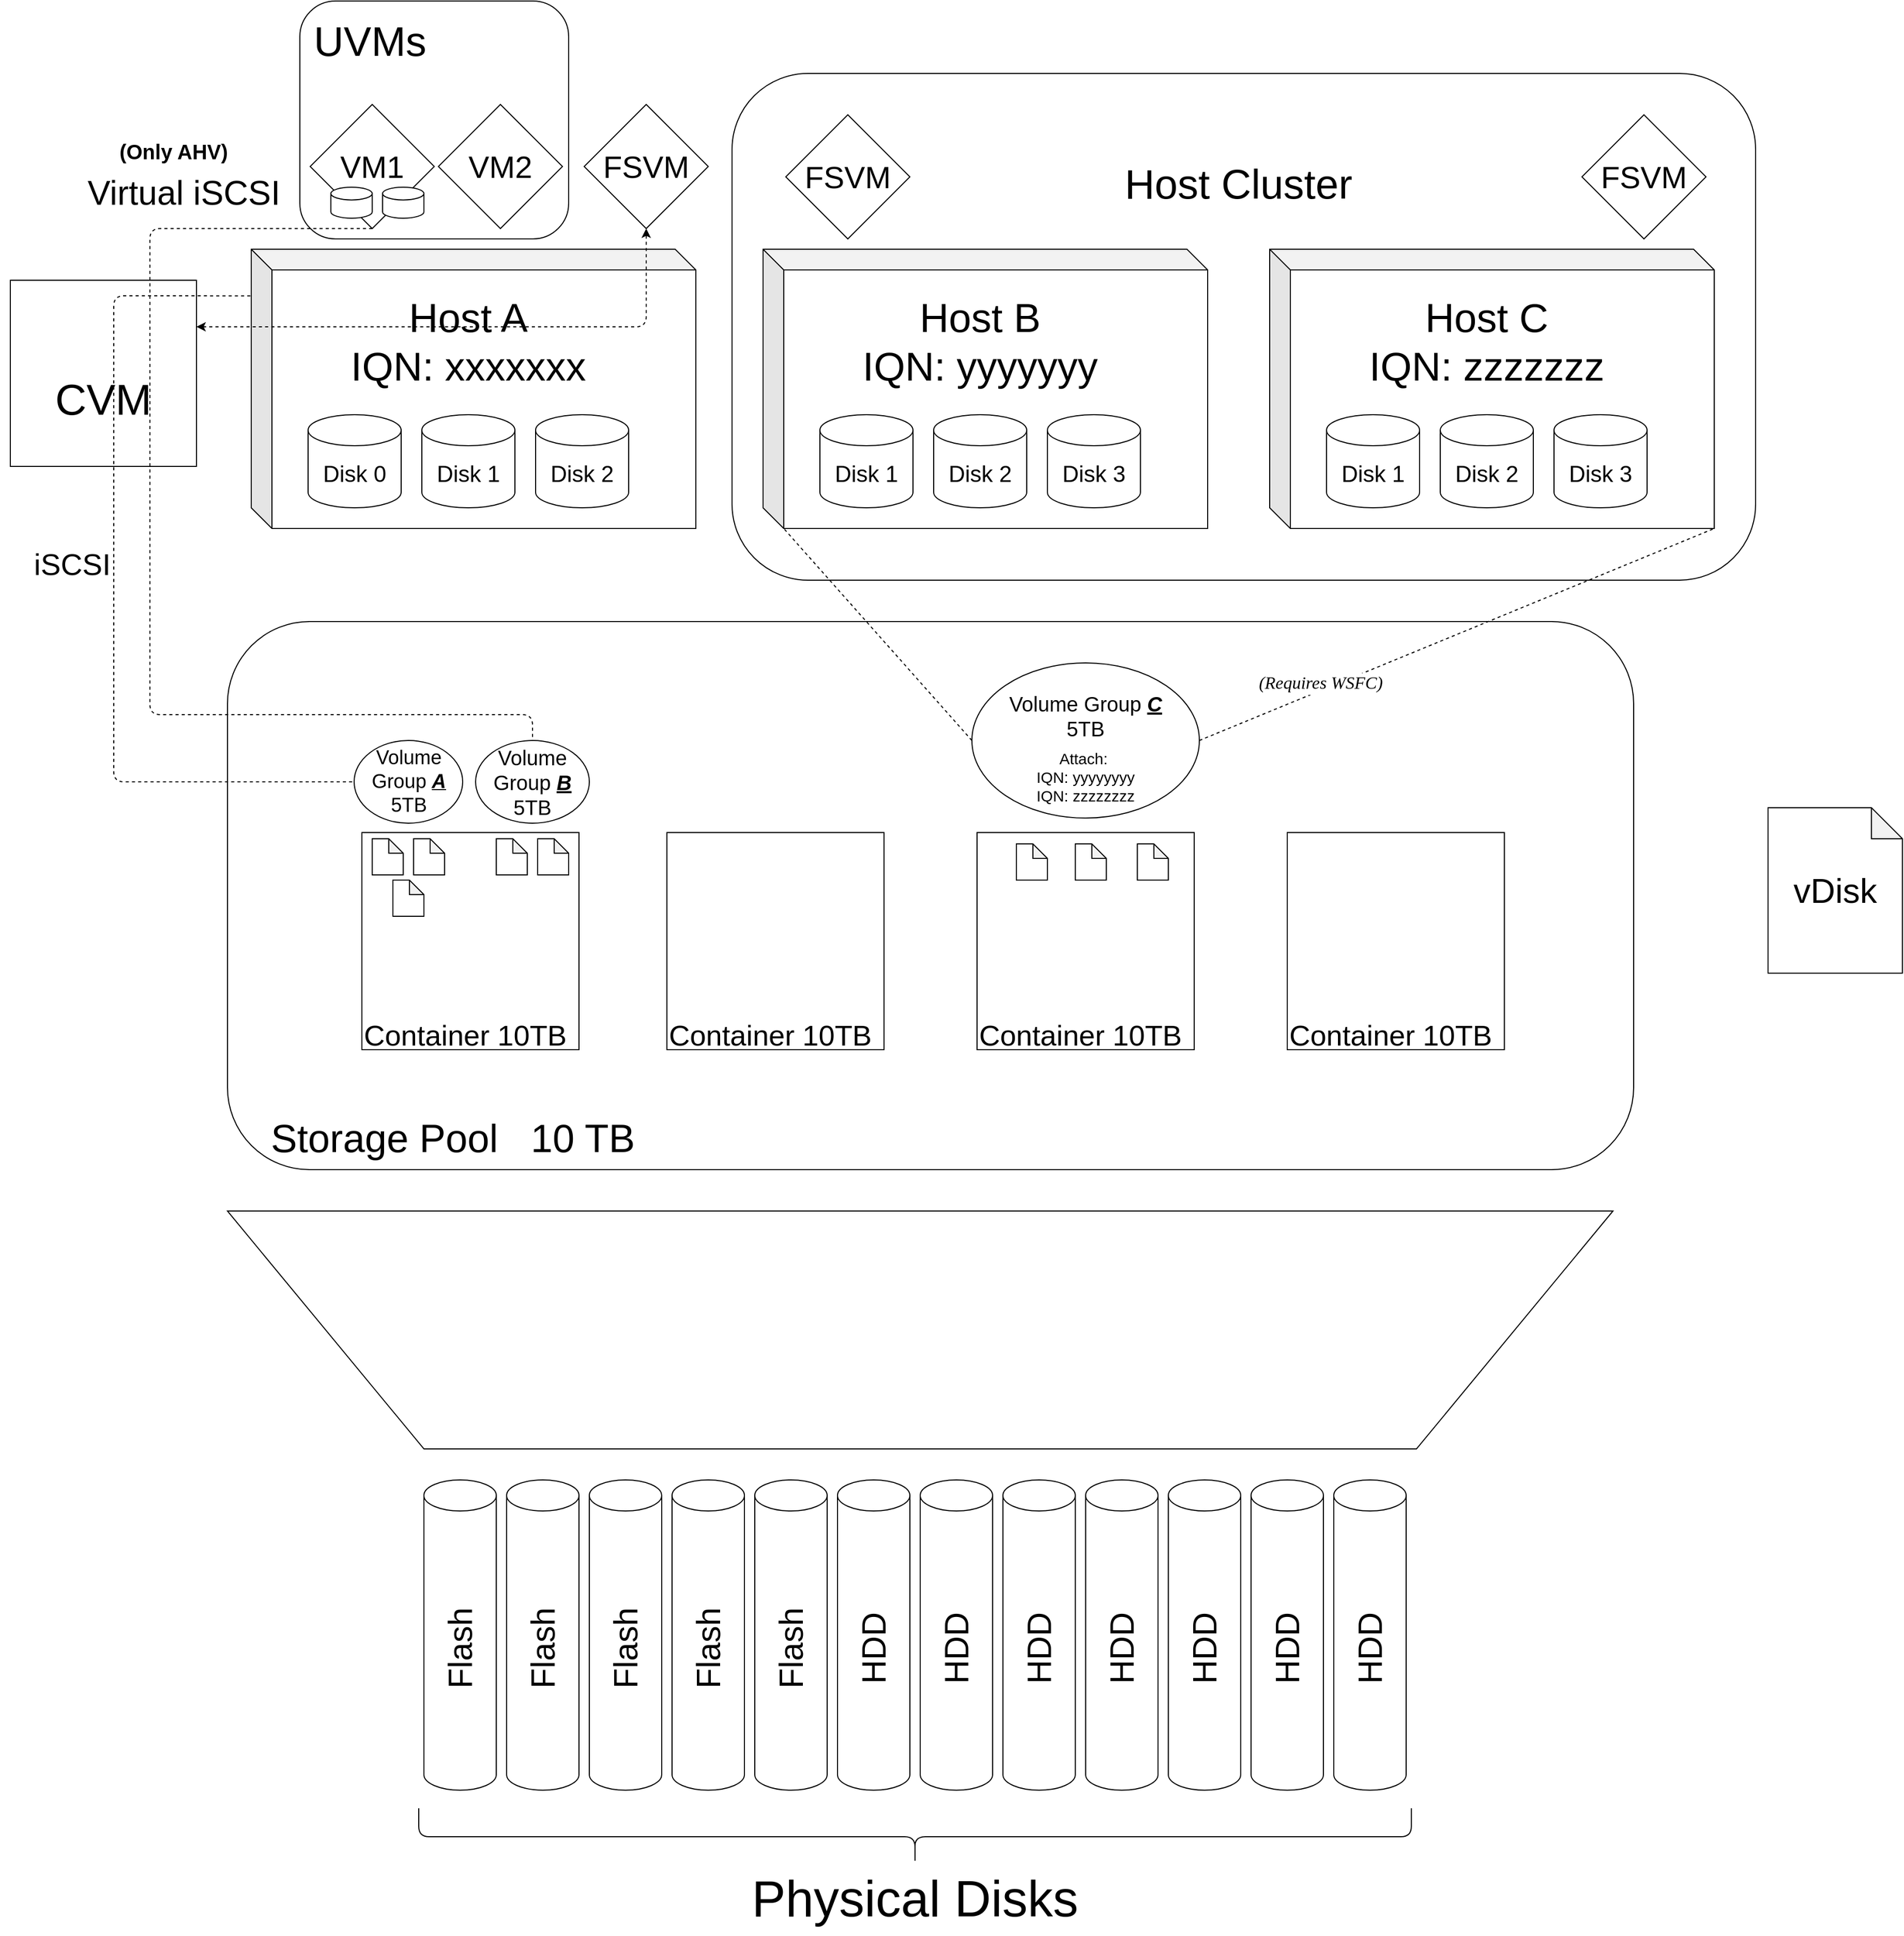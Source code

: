 <mxfile version="14.2.7" type="github">
  <diagram id="FhIIgszowJqtaIlsu2ne" name="Page-1">
    <mxGraphModel dx="3695" dy="2220" grid="1" gridSize="10" guides="1" tooltips="1" connect="1" arrows="1" fold="1" page="1" pageScale="1" pageWidth="1100" pageHeight="850" math="0" shadow="0">
      <root>
        <mxCell id="0" />
        <mxCell id="1" parent="0" />
        <mxCell id="4YyxjiWjC3Uuq4r5cC0Z-2" value="" style="rounded=1;whiteSpace=wrap;html=1;" vertex="1" parent="1">
          <mxGeometry x="90" y="-600" width="260" height="230" as="geometry" />
        </mxCell>
        <mxCell id="gz65vQASo40FxyAqh2wa-65" value="" style="rounded=1;whiteSpace=wrap;html=1;" parent="1" vertex="1">
          <mxGeometry x="508" y="-530" width="990" height="490" as="geometry" />
        </mxCell>
        <mxCell id="gz65vQASo40FxyAqh2wa-1" value="" style="rounded=1;whiteSpace=wrap;html=1;" parent="1" vertex="1">
          <mxGeometry x="20" width="1360" height="530" as="geometry" />
        </mxCell>
        <mxCell id="gz65vQASo40FxyAqh2wa-2" value="" style="shape=trapezoid;perimeter=trapezoidPerimeter;whiteSpace=wrap;html=1;fixedSize=1;size=190;rotation=-180;" parent="1" vertex="1">
          <mxGeometry x="20" y="570" width="1340" height="230" as="geometry" />
        </mxCell>
        <mxCell id="gz65vQASo40FxyAqh2wa-3" value="" style="shape=cylinder3;whiteSpace=wrap;html=1;boundedLbl=1;backgroundOutline=1;size=15;" parent="1" vertex="1">
          <mxGeometry x="210" y="830" width="70" height="300" as="geometry" />
        </mxCell>
        <mxCell id="gz65vQASo40FxyAqh2wa-4" value="" style="shape=cylinder3;whiteSpace=wrap;html=1;boundedLbl=1;backgroundOutline=1;size=15;" parent="1" vertex="1">
          <mxGeometry x="290" y="830" width="70" height="300" as="geometry" />
        </mxCell>
        <mxCell id="gz65vQASo40FxyAqh2wa-5" value="" style="shape=cylinder3;whiteSpace=wrap;html=1;boundedLbl=1;backgroundOutline=1;size=15;" parent="1" vertex="1">
          <mxGeometry x="370" y="830" width="70" height="300" as="geometry" />
        </mxCell>
        <mxCell id="gz65vQASo40FxyAqh2wa-6" value="" style="shape=cylinder3;whiteSpace=wrap;html=1;boundedLbl=1;backgroundOutline=1;size=15;" parent="1" vertex="1">
          <mxGeometry x="450" y="830" width="70" height="300" as="geometry" />
        </mxCell>
        <mxCell id="gz65vQASo40FxyAqh2wa-7" value="" style="shape=cylinder3;whiteSpace=wrap;html=1;boundedLbl=1;backgroundOutline=1;size=15;" parent="1" vertex="1">
          <mxGeometry x="530" y="830" width="70" height="300" as="geometry" />
        </mxCell>
        <mxCell id="gz65vQASo40FxyAqh2wa-8" value="" style="shape=cylinder3;whiteSpace=wrap;html=1;boundedLbl=1;backgroundOutline=1;size=15;" parent="1" vertex="1">
          <mxGeometry x="610" y="830" width="70" height="300" as="geometry" />
        </mxCell>
        <mxCell id="gz65vQASo40FxyAqh2wa-9" value="" style="shape=cylinder3;whiteSpace=wrap;html=1;boundedLbl=1;backgroundOutline=1;size=15;" parent="1" vertex="1">
          <mxGeometry x="690" y="830" width="70" height="300" as="geometry" />
        </mxCell>
        <mxCell id="gz65vQASo40FxyAqh2wa-10" value="" style="shape=cylinder3;whiteSpace=wrap;html=1;boundedLbl=1;backgroundOutline=1;size=15;" parent="1" vertex="1">
          <mxGeometry x="770" y="830" width="70" height="300" as="geometry" />
        </mxCell>
        <mxCell id="gz65vQASo40FxyAqh2wa-11" value="" style="shape=cylinder3;whiteSpace=wrap;html=1;boundedLbl=1;backgroundOutline=1;size=15;" parent="1" vertex="1">
          <mxGeometry x="850" y="830" width="70" height="300" as="geometry" />
        </mxCell>
        <mxCell id="gz65vQASo40FxyAqh2wa-12" value="" style="shape=cylinder3;whiteSpace=wrap;html=1;boundedLbl=1;backgroundOutline=1;size=15;" parent="1" vertex="1">
          <mxGeometry x="930" y="830" width="70" height="300" as="geometry" />
        </mxCell>
        <mxCell id="gz65vQASo40FxyAqh2wa-13" value="" style="shape=cylinder3;whiteSpace=wrap;html=1;boundedLbl=1;backgroundOutline=1;size=15;" parent="1" vertex="1">
          <mxGeometry x="1010" y="830" width="70" height="300" as="geometry" />
        </mxCell>
        <mxCell id="gz65vQASo40FxyAqh2wa-14" value="" style="shape=cylinder3;whiteSpace=wrap;html=1;boundedLbl=1;backgroundOutline=1;size=15;" parent="1" vertex="1">
          <mxGeometry x="1090" y="830" width="70" height="300" as="geometry" />
        </mxCell>
        <mxCell id="gz65vQASo40FxyAqh2wa-15" value="" style="shape=curlyBracket;whiteSpace=wrap;html=1;rounded=1;rotation=-90;" parent="1" vertex="1">
          <mxGeometry x="657.5" y="695" width="55" height="960" as="geometry" />
        </mxCell>
        <mxCell id="gz65vQASo40FxyAqh2wa-16" value="&lt;font style=&quot;font-size: 49px&quot;&gt;Physical Disks&lt;/font&gt;" style="text;html=1;strokeColor=none;fillColor=none;align=center;verticalAlign=middle;whiteSpace=wrap;rounded=0;" parent="1" vertex="1">
          <mxGeometry x="505" y="1200" width="360" height="70" as="geometry" />
        </mxCell>
        <mxCell id="gz65vQASo40FxyAqh2wa-17" value="&lt;font style=&quot;font-size: 38px&quot;&gt;Storage Pool&amp;nbsp; &amp;nbsp;10 TB&amp;nbsp; &amp;nbsp;&lt;/font&gt;" style="text;html=1;strokeColor=none;fillColor=none;align=left;verticalAlign=middle;whiteSpace=wrap;rounded=0;" parent="1" vertex="1">
          <mxGeometry x="60" y="480" width="420" height="40" as="geometry" />
        </mxCell>
        <mxCell id="gz65vQASo40FxyAqh2wa-18" value="" style="whiteSpace=wrap;html=1;aspect=fixed;" parent="1" vertex="1">
          <mxGeometry x="150" y="204" width="210" height="210" as="geometry" />
        </mxCell>
        <mxCell id="gz65vQASo40FxyAqh2wa-19" value="" style="whiteSpace=wrap;html=1;aspect=fixed;" parent="1" vertex="1">
          <mxGeometry x="445" y="204" width="210" height="210" as="geometry" />
        </mxCell>
        <mxCell id="gz65vQASo40FxyAqh2wa-20" value="" style="whiteSpace=wrap;html=1;aspect=fixed;" parent="1" vertex="1">
          <mxGeometry x="1045" y="204" width="210" height="210" as="geometry" />
        </mxCell>
        <mxCell id="gz65vQASo40FxyAqh2wa-21" value="" style="whiteSpace=wrap;html=1;aspect=fixed;" parent="1" vertex="1">
          <mxGeometry x="745" y="204" width="210" height="210" as="geometry" />
        </mxCell>
        <mxCell id="gz65vQASo40FxyAqh2wa-22" value="&lt;font style=&quot;font-size: 28px&quot;&gt;Container 10TB&amp;nbsp;&lt;/font&gt;" style="text;html=1;strokeColor=none;fillColor=none;align=left;verticalAlign=middle;whiteSpace=wrap;rounded=0;" parent="1" vertex="1">
          <mxGeometry x="150" y="375" width="215" height="50" as="geometry" />
        </mxCell>
        <mxCell id="gz65vQASo40FxyAqh2wa-24" value="&lt;font style=&quot;font-size: 28px&quot;&gt;Container 10TB&amp;nbsp;&lt;/font&gt;" style="text;html=1;strokeColor=none;fillColor=none;align=left;verticalAlign=middle;whiteSpace=wrap;rounded=0;" parent="1" vertex="1">
          <mxGeometry x="445" y="375" width="210" height="50" as="geometry" />
        </mxCell>
        <mxCell id="gz65vQASo40FxyAqh2wa-25" value="&lt;font style=&quot;font-size: 28px&quot;&gt;Container 10TB&amp;nbsp;&lt;/font&gt;" style="text;html=1;strokeColor=none;fillColor=none;align=left;verticalAlign=middle;whiteSpace=wrap;rounded=0;" parent="1" vertex="1">
          <mxGeometry x="745" y="375" width="220" height="50" as="geometry" />
        </mxCell>
        <mxCell id="gz65vQASo40FxyAqh2wa-26" value="&lt;font style=&quot;font-size: 28px&quot;&gt;Container 10TB&amp;nbsp;&lt;/font&gt;" style="text;html=1;strokeColor=none;fillColor=none;align=left;verticalAlign=middle;whiteSpace=wrap;rounded=0;" parent="1" vertex="1">
          <mxGeometry x="1045" y="375" width="230" height="50" as="geometry" />
        </mxCell>
        <mxCell id="gz65vQASo40FxyAqh2wa-27" value="&lt;font style=&quot;font-size: 19px&quot;&gt;Volume &lt;br&gt;Group &lt;b&gt;&lt;i&gt;&lt;u&gt;A&lt;/u&gt;&lt;/i&gt;&lt;/b&gt;&lt;br&gt;5TB&lt;br&gt;&lt;/font&gt;" style="ellipse;whiteSpace=wrap;html=1;" parent="1" vertex="1">
          <mxGeometry x="142.5" y="115" width="105" height="80" as="geometry" />
        </mxCell>
        <mxCell id="gz65vQASo40FxyAqh2wa-28" value="&lt;font style=&quot;font-size: 20px&quot;&gt;Volume &lt;br&gt;Group &lt;b&gt;&lt;i&gt;&lt;u&gt;B&lt;/u&gt;&lt;/i&gt;&lt;/b&gt;&lt;br&gt;5TB&lt;br&gt;&lt;/font&gt;" style="ellipse;whiteSpace=wrap;html=1;" parent="1" vertex="1">
          <mxGeometry x="260" y="115" width="110" height="80" as="geometry" />
        </mxCell>
        <mxCell id="gz65vQASo40FxyAqh2wa-29" value="&lt;font style=&quot;font-size: 39px&quot;&gt;&lt;br&gt;&lt;/font&gt;" style="shape=cube;whiteSpace=wrap;html=1;boundedLbl=1;backgroundOutline=1;darkOpacity=0.05;darkOpacity2=0.1;" parent="1" vertex="1">
          <mxGeometry x="43" y="-360" width="430" height="270" as="geometry" />
        </mxCell>
        <mxCell id="gz65vQASo40FxyAqh2wa-30" value="&lt;font style=&quot;font-size: 42px&quot;&gt;&lt;br&gt;CVM&lt;/font&gt;" style="whiteSpace=wrap;html=1;aspect=fixed;" parent="1" vertex="1">
          <mxGeometry x="-190" y="-330" width="180" height="180" as="geometry" />
        </mxCell>
        <mxCell id="gz65vQASo40FxyAqh2wa-31" value="" style="endArrow=none;dashed=1;html=1;entryX=0;entryY=0.5;entryDx=0;entryDy=0;exitX=-0.002;exitY=0.167;exitDx=0;exitDy=0;exitPerimeter=0;" parent="1" source="gz65vQASo40FxyAqh2wa-29" target="gz65vQASo40FxyAqh2wa-27" edge="1">
          <mxGeometry width="50" height="50" relative="1" as="geometry">
            <mxPoint x="40" y="-315" as="sourcePoint" />
            <mxPoint x="-190" y="500" as="targetPoint" />
            <Array as="points">
              <mxPoint x="-90" y="-315" />
              <mxPoint x="-90" y="155" />
              <mxPoint x="-30" y="155" />
            </Array>
          </mxGeometry>
        </mxCell>
        <mxCell id="gz65vQASo40FxyAqh2wa-33" value="&lt;font style=&quot;font-size: 30px&quot;&gt;VM1&lt;/font&gt;" style="rhombus;whiteSpace=wrap;html=1;" parent="1" vertex="1">
          <mxGeometry x="100" y="-500" width="120" height="120" as="geometry" />
        </mxCell>
        <mxCell id="gz65vQASo40FxyAqh2wa-34" value="&lt;font style=&quot;font-size: 30px&quot;&gt;VM2&lt;/font&gt;" style="rhombus;whiteSpace=wrap;html=1;" parent="1" vertex="1">
          <mxGeometry x="224" y="-500" width="120" height="120" as="geometry" />
        </mxCell>
        <mxCell id="gz65vQASo40FxyAqh2wa-35" value="&lt;font style=&quot;font-size: 29px&quot;&gt;iSCSI&lt;/font&gt;" style="text;html=1;strokeColor=none;fillColor=none;align=center;verticalAlign=middle;whiteSpace=wrap;rounded=0;" parent="1" vertex="1">
          <mxGeometry x="-200" y="-80" width="140" height="50" as="geometry" />
        </mxCell>
        <mxCell id="gz65vQASo40FxyAqh2wa-38" value="&lt;span style=&quot;font-size: 39px&quot;&gt;Host A&lt;/span&gt;&lt;br style=&quot;font-size: 39px&quot;&gt;&lt;span style=&quot;font-size: 39px&quot;&gt;IQN: xxxxxxx&lt;/span&gt;" style="text;html=1;strokeColor=none;fillColor=none;align=center;verticalAlign=middle;whiteSpace=wrap;rounded=0;" parent="1" vertex="1">
          <mxGeometry x="118" y="-330" width="270" height="120" as="geometry" />
        </mxCell>
        <mxCell id="gz65vQASo40FxyAqh2wa-40" value="&lt;font style=&quot;font-size: 22px&quot;&gt;Disk 0&lt;/font&gt;" style="shape=cylinder3;whiteSpace=wrap;html=1;boundedLbl=1;backgroundOutline=1;size=15;rotation=0;" parent="1" vertex="1">
          <mxGeometry x="98" y="-200" width="90" height="90" as="geometry" />
        </mxCell>
        <mxCell id="gz65vQASo40FxyAqh2wa-41" value="&lt;font style=&quot;font-size: 22px&quot;&gt;Disk 1&lt;/font&gt;" style="shape=cylinder3;whiteSpace=wrap;html=1;boundedLbl=1;backgroundOutline=1;size=15;rotation=0;" parent="1" vertex="1">
          <mxGeometry x="208" y="-200" width="90" height="90" as="geometry" />
        </mxCell>
        <mxCell id="gz65vQASo40FxyAqh2wa-42" value="&lt;font style=&quot;font-size: 22px&quot;&gt;Disk 2&lt;/font&gt;" style="shape=cylinder3;whiteSpace=wrap;html=1;boundedLbl=1;backgroundOutline=1;size=15;rotation=0;" parent="1" vertex="1">
          <mxGeometry x="318" y="-200" width="90" height="90" as="geometry" />
        </mxCell>
        <mxCell id="gz65vQASo40FxyAqh2wa-44" value="" style="endArrow=none;dashed=1;html=1;entryX=0.5;entryY=0;entryDx=0;entryDy=0;exitX=0.5;exitY=1;exitDx=0;exitDy=0;" parent="1" source="gz65vQASo40FxyAqh2wa-33" target="gz65vQASo40FxyAqh2wa-28" edge="1">
          <mxGeometry width="50" height="50" relative="1" as="geometry">
            <mxPoint x="-55" y="-270" as="sourcePoint" />
            <mxPoint x="-190" y="390" as="targetPoint" />
            <Array as="points">
              <mxPoint x="-55" y="-380" />
              <mxPoint x="-55" y="-290" />
              <mxPoint x="-55" y="90" />
              <mxPoint x="315" y="90" />
            </Array>
          </mxGeometry>
        </mxCell>
        <mxCell id="gz65vQASo40FxyAqh2wa-45" value="&lt;font style=&quot;font-size: 33px&quot;&gt;Virtual iSCSI&lt;/font&gt;" style="text;html=1;strokeColor=none;fillColor=none;align=center;verticalAlign=middle;whiteSpace=wrap;rounded=0;" parent="1" vertex="1">
          <mxGeometry x="-142" y="-440" width="240" height="50" as="geometry" />
        </mxCell>
        <mxCell id="gz65vQASo40FxyAqh2wa-46" value="&lt;font style=&quot;font-size: 20px&quot;&gt;&lt;b&gt;(Only AHV)&lt;/b&gt;&lt;/font&gt;" style="text;html=1;strokeColor=none;fillColor=none;align=center;verticalAlign=middle;whiteSpace=wrap;rounded=0;" parent="1" vertex="1">
          <mxGeometry x="-102" y="-480" width="140" height="50" as="geometry" />
        </mxCell>
        <mxCell id="gz65vQASo40FxyAqh2wa-47" value="&lt;font style=&quot;font-size: 39px&quot;&gt;&lt;br&gt;&lt;/font&gt;" style="shape=cube;whiteSpace=wrap;html=1;boundedLbl=1;backgroundOutline=1;darkOpacity=0.05;darkOpacity2=0.1;" parent="1" vertex="1">
          <mxGeometry x="538" y="-360" width="430" height="270" as="geometry" />
        </mxCell>
        <mxCell id="gz65vQASo40FxyAqh2wa-48" value="&lt;span style=&quot;font-size: 39px&quot;&gt;Host B&lt;/span&gt;&lt;br style=&quot;font-size: 39px&quot;&gt;&lt;span style=&quot;font-size: 39px&quot;&gt;IQN: yyyyyyy&lt;/span&gt;" style="text;html=1;strokeColor=none;fillColor=none;align=center;verticalAlign=middle;whiteSpace=wrap;rounded=0;" parent="1" vertex="1">
          <mxGeometry x="613" y="-330" width="270" height="120" as="geometry" />
        </mxCell>
        <mxCell id="gz65vQASo40FxyAqh2wa-49" value="&lt;font style=&quot;font-size: 22px&quot;&gt;Disk 1&lt;/font&gt;" style="shape=cylinder3;whiteSpace=wrap;html=1;boundedLbl=1;backgroundOutline=1;size=15;rotation=0;" parent="1" vertex="1">
          <mxGeometry x="593" y="-200" width="90" height="90" as="geometry" />
        </mxCell>
        <mxCell id="gz65vQASo40FxyAqh2wa-50" value="&lt;font style=&quot;font-size: 22px&quot;&gt;Disk 2&lt;/font&gt;" style="shape=cylinder3;whiteSpace=wrap;html=1;boundedLbl=1;backgroundOutline=1;size=15;rotation=0;" parent="1" vertex="1">
          <mxGeometry x="703" y="-200" width="90" height="90" as="geometry" />
        </mxCell>
        <mxCell id="gz65vQASo40FxyAqh2wa-51" value="&lt;font style=&quot;font-size: 22px&quot;&gt;Disk 3&lt;/font&gt;" style="shape=cylinder3;whiteSpace=wrap;html=1;boundedLbl=1;backgroundOutline=1;size=15;rotation=0;" parent="1" vertex="1">
          <mxGeometry x="813" y="-200" width="90" height="90" as="geometry" />
        </mxCell>
        <mxCell id="gz65vQASo40FxyAqh2wa-52" value="&lt;font style=&quot;font-size: 39px&quot;&gt;&lt;br&gt;&lt;/font&gt;" style="shape=cube;whiteSpace=wrap;html=1;boundedLbl=1;backgroundOutline=1;darkOpacity=0.05;darkOpacity2=0.1;" parent="1" vertex="1">
          <mxGeometry x="1028" y="-360" width="430" height="270" as="geometry" />
        </mxCell>
        <mxCell id="gz65vQASo40FxyAqh2wa-53" value="&lt;span style=&quot;font-size: 39px&quot;&gt;Host C&lt;/span&gt;&lt;br style=&quot;font-size: 39px&quot;&gt;&lt;span style=&quot;font-size: 39px&quot;&gt;IQN: zzzzzzz&lt;/span&gt;" style="text;html=1;strokeColor=none;fillColor=none;align=center;verticalAlign=middle;whiteSpace=wrap;rounded=0;" parent="1" vertex="1">
          <mxGeometry x="1103" y="-330" width="270" height="120" as="geometry" />
        </mxCell>
        <mxCell id="gz65vQASo40FxyAqh2wa-54" value="&lt;font style=&quot;font-size: 22px&quot;&gt;Disk 1&lt;/font&gt;" style="shape=cylinder3;whiteSpace=wrap;html=1;boundedLbl=1;backgroundOutline=1;size=15;rotation=0;" parent="1" vertex="1">
          <mxGeometry x="1083" y="-200" width="90" height="90" as="geometry" />
        </mxCell>
        <mxCell id="gz65vQASo40FxyAqh2wa-55" value="&lt;font style=&quot;font-size: 22px&quot;&gt;Disk 2&lt;/font&gt;" style="shape=cylinder3;whiteSpace=wrap;html=1;boundedLbl=1;backgroundOutline=1;size=15;rotation=0;" parent="1" vertex="1">
          <mxGeometry x="1193" y="-200" width="90" height="90" as="geometry" />
        </mxCell>
        <mxCell id="gz65vQASo40FxyAqh2wa-56" value="&lt;font style=&quot;font-size: 22px&quot;&gt;Disk 3&lt;/font&gt;" style="shape=cylinder3;whiteSpace=wrap;html=1;boundedLbl=1;backgroundOutline=1;size=15;rotation=0;" parent="1" vertex="1">
          <mxGeometry x="1303" y="-200" width="90" height="90" as="geometry" />
        </mxCell>
        <mxCell id="gz65vQASo40FxyAqh2wa-57" value="" style="shape=note;whiteSpace=wrap;html=1;backgroundOutline=1;darkOpacity=0.05;size=14;" parent="1" vertex="1">
          <mxGeometry x="160" y="210" width="30" height="35" as="geometry" />
        </mxCell>
        <mxCell id="gz65vQASo40FxyAqh2wa-58" value="" style="shape=note;whiteSpace=wrap;html=1;backgroundOutline=1;darkOpacity=0.05;size=14;" parent="1" vertex="1">
          <mxGeometry x="200" y="210" width="30" height="35" as="geometry" />
        </mxCell>
        <mxCell id="gz65vQASo40FxyAqh2wa-59" value="" style="shape=note;whiteSpace=wrap;html=1;backgroundOutline=1;darkOpacity=0.05;size=14;" parent="1" vertex="1">
          <mxGeometry x="320" y="210" width="30" height="35" as="geometry" />
        </mxCell>
        <mxCell id="gz65vQASo40FxyAqh2wa-60" value="" style="shape=note;whiteSpace=wrap;html=1;backgroundOutline=1;darkOpacity=0.05;size=14;" parent="1" vertex="1">
          <mxGeometry x="280" y="210" width="30" height="35" as="geometry" />
        </mxCell>
        <mxCell id="gz65vQASo40FxyAqh2wa-61" value="" style="shape=note;whiteSpace=wrap;html=1;backgroundOutline=1;darkOpacity=0.05;size=14;" parent="1" vertex="1">
          <mxGeometry x="180" y="250" width="30" height="35" as="geometry" />
        </mxCell>
        <mxCell id="gz65vQASo40FxyAqh2wa-62" value="" style="shape=cylinder3;whiteSpace=wrap;html=1;boundedLbl=1;backgroundOutline=1;size=6.161;" parent="1" vertex="1">
          <mxGeometry x="120" y="-420" width="40" height="30" as="geometry" />
        </mxCell>
        <mxCell id="gz65vQASo40FxyAqh2wa-63" value="" style="shape=cylinder3;whiteSpace=wrap;html=1;boundedLbl=1;backgroundOutline=1;size=6.161;" parent="1" vertex="1">
          <mxGeometry x="170" y="-420" width="40" height="30" as="geometry" />
        </mxCell>
        <mxCell id="gz65vQASo40FxyAqh2wa-64" value="&lt;font style=&quot;font-size: 20px&quot;&gt;Volume Group &lt;b&gt;&lt;i&gt;&lt;u&gt;C&lt;/u&gt;&lt;/i&gt;&lt;/b&gt;&lt;br&gt;5TB&lt;br&gt;&lt;br&gt;&lt;br&gt;&lt;/font&gt;" style="ellipse;whiteSpace=wrap;html=1;" parent="1" vertex="1">
          <mxGeometry x="740" y="40" width="220" height="150" as="geometry" />
        </mxCell>
        <mxCell id="gz65vQASo40FxyAqh2wa-66" value="&lt;font style=&quot;font-size: 40px&quot;&gt;Host Cluster&amp;nbsp;&lt;/font&gt;" style="text;html=1;strokeColor=none;fillColor=none;align=center;verticalAlign=middle;whiteSpace=wrap;rounded=0;" parent="1" vertex="1">
          <mxGeometry x="855.5" y="-447" width="295" height="45" as="geometry" />
        </mxCell>
        <mxCell id="gz65vQASo40FxyAqh2wa-67" value="" style="shape=note;whiteSpace=wrap;html=1;backgroundOutline=1;darkOpacity=0.05;size=14;" parent="1" vertex="1">
          <mxGeometry x="783" y="215" width="30" height="35" as="geometry" />
        </mxCell>
        <mxCell id="gz65vQASo40FxyAqh2wa-68" value="" style="shape=note;whiteSpace=wrap;html=1;backgroundOutline=1;darkOpacity=0.05;size=14;" parent="1" vertex="1">
          <mxGeometry x="900" y="215" width="30" height="35" as="geometry" />
        </mxCell>
        <mxCell id="gz65vQASo40FxyAqh2wa-69" value="" style="shape=note;whiteSpace=wrap;html=1;backgroundOutline=1;darkOpacity=0.05;size=14;" parent="1" vertex="1">
          <mxGeometry x="840" y="215" width="30" height="35" as="geometry" />
        </mxCell>
        <mxCell id="gz65vQASo40FxyAqh2wa-70" value="&lt;font style=&quot;font-size: 15px&quot;&gt;Attach:&amp;nbsp;&lt;br&gt;IQN: yyyyyyyy&lt;br&gt;IQN: zzzzzzzz&lt;/font&gt;" style="text;html=1;strokeColor=none;fillColor=none;align=center;verticalAlign=middle;whiteSpace=wrap;rounded=0;" parent="1" vertex="1">
          <mxGeometry x="795" y="110" width="110" height="80" as="geometry" />
        </mxCell>
        <mxCell id="gz65vQASo40FxyAqh2wa-71" value="" style="endArrow=none;dashed=1;html=1;entryX=1;entryY=1;entryDx=0;entryDy=0;entryPerimeter=0;exitX=1;exitY=0.5;exitDx=0;exitDy=0;" parent="1" source="gz65vQASo40FxyAqh2wa-64" target="gz65vQASo40FxyAqh2wa-52" edge="1">
          <mxGeometry width="50" height="50" relative="1" as="geometry">
            <mxPoint x="-160" y="570" as="sourcePoint" />
            <mxPoint x="-110" y="520" as="targetPoint" />
          </mxGeometry>
        </mxCell>
        <mxCell id="gz65vQASo40FxyAqh2wa-72" value="" style="endArrow=none;dashed=1;html=1;exitX=0;exitY=0.5;exitDx=0;exitDy=0;entryX=0;entryY=0;entryDx=20;entryDy=270;entryPerimeter=0;" parent="1" source="gz65vQASo40FxyAqh2wa-64" target="gz65vQASo40FxyAqh2wa-47" edge="1">
          <mxGeometry width="50" height="50" relative="1" as="geometry">
            <mxPoint x="-90" y="-70" as="sourcePoint" />
            <mxPoint x="-40" y="-120" as="targetPoint" />
          </mxGeometry>
        </mxCell>
        <mxCell id="gz65vQASo40FxyAqh2wa-73" value="&lt;font style=&quot;font-size: 33px&quot;&gt;vDisk&lt;/font&gt;" style="shape=note;whiteSpace=wrap;html=1;backgroundOutline=1;darkOpacity=0.05;" parent="1" vertex="1">
          <mxGeometry x="1510" y="180" width="130" height="160" as="geometry" />
        </mxCell>
        <mxCell id="gz65vQASo40FxyAqh2wa-74" value="&lt;i&gt;&lt;font style=&quot;font-size: 17px&quot; face=&quot;Verdana&quot;&gt;(Requires&amp;nbsp;WSFC)&lt;/font&gt;&lt;/i&gt;" style="text;html=1;strokeColor=none;fillColor=none;align=center;verticalAlign=middle;whiteSpace=wrap;rounded=0;labelBackgroundColor=#ffffff;" parent="1" vertex="1">
          <mxGeometry x="1010" y="50" width="135" height="20" as="geometry" />
        </mxCell>
        <mxCell id="gz65vQASo40FxyAqh2wa-76" value="&lt;font style=&quot;font-size: 32px&quot;&gt;Flash&lt;/font&gt;" style="text;html=1;strokeColor=none;fillColor=none;align=center;verticalAlign=middle;whiteSpace=wrap;rounded=0;labelBackgroundColor=#ffffff;rotation=-90;" parent="1" vertex="1">
          <mxGeometry x="160" y="970" width="170" height="45" as="geometry" />
        </mxCell>
        <mxCell id="gz65vQASo40FxyAqh2wa-77" value="&lt;font style=&quot;font-size: 32px&quot;&gt;Flash&lt;/font&gt;" style="text;html=1;strokeColor=none;fillColor=none;align=center;verticalAlign=middle;whiteSpace=wrap;rounded=0;labelBackgroundColor=#ffffff;rotation=-90;" parent="1" vertex="1">
          <mxGeometry x="240" y="970" width="170" height="45" as="geometry" />
        </mxCell>
        <mxCell id="gz65vQASo40FxyAqh2wa-78" value="&lt;font style=&quot;font-size: 32px&quot;&gt;Flash&lt;/font&gt;" style="text;html=1;strokeColor=none;fillColor=none;align=center;verticalAlign=middle;whiteSpace=wrap;rounded=0;labelBackgroundColor=#ffffff;rotation=-90;" parent="1" vertex="1">
          <mxGeometry x="320" y="970" width="170" height="45" as="geometry" />
        </mxCell>
        <mxCell id="gz65vQASo40FxyAqh2wa-79" value="&lt;font style=&quot;font-size: 32px&quot;&gt;Flash&lt;/font&gt;" style="text;html=1;strokeColor=none;fillColor=none;align=center;verticalAlign=middle;whiteSpace=wrap;rounded=0;labelBackgroundColor=#ffffff;rotation=-90;" parent="1" vertex="1">
          <mxGeometry x="400" y="970" width="170" height="45" as="geometry" />
        </mxCell>
        <mxCell id="gz65vQASo40FxyAqh2wa-80" value="&lt;font style=&quot;font-size: 32px&quot;&gt;Flash&lt;/font&gt;" style="text;html=1;strokeColor=none;fillColor=none;align=center;verticalAlign=middle;whiteSpace=wrap;rounded=0;labelBackgroundColor=#ffffff;rotation=-90;" parent="1" vertex="1">
          <mxGeometry x="480" y="970" width="170" height="45" as="geometry" />
        </mxCell>
        <mxCell id="gz65vQASo40FxyAqh2wa-81" value="&lt;font style=&quot;font-size: 32px&quot;&gt;HDD&lt;/font&gt;" style="text;html=1;strokeColor=none;fillColor=none;align=center;verticalAlign=middle;whiteSpace=wrap;rounded=0;labelBackgroundColor=#ffffff;rotation=-90;" parent="1" vertex="1">
          <mxGeometry x="560" y="970" width="170" height="45" as="geometry" />
        </mxCell>
        <mxCell id="gz65vQASo40FxyAqh2wa-82" value="&lt;font style=&quot;font-size: 32px&quot;&gt;HDD&lt;/font&gt;" style="text;html=1;strokeColor=none;fillColor=none;align=center;verticalAlign=middle;whiteSpace=wrap;rounded=0;labelBackgroundColor=#ffffff;rotation=-90;" parent="1" vertex="1">
          <mxGeometry x="640" y="970" width="170" height="45" as="geometry" />
        </mxCell>
        <mxCell id="gz65vQASo40FxyAqh2wa-83" value="&lt;font style=&quot;font-size: 32px&quot;&gt;HDD&lt;/font&gt;" style="text;html=1;strokeColor=none;fillColor=none;align=center;verticalAlign=middle;whiteSpace=wrap;rounded=0;labelBackgroundColor=#ffffff;rotation=-90;" parent="1" vertex="1">
          <mxGeometry x="720" y="970" width="170" height="45" as="geometry" />
        </mxCell>
        <mxCell id="gz65vQASo40FxyAqh2wa-84" value="&lt;font style=&quot;font-size: 32px&quot;&gt;HDD&lt;/font&gt;" style="text;html=1;strokeColor=none;fillColor=none;align=center;verticalAlign=middle;whiteSpace=wrap;rounded=0;labelBackgroundColor=#ffffff;rotation=-90;" parent="1" vertex="1">
          <mxGeometry x="800" y="970" width="170" height="45" as="geometry" />
        </mxCell>
        <mxCell id="gz65vQASo40FxyAqh2wa-85" value="&lt;font style=&quot;font-size: 32px&quot;&gt;HDD&lt;/font&gt;" style="text;html=1;strokeColor=none;fillColor=none;align=center;verticalAlign=middle;whiteSpace=wrap;rounded=0;labelBackgroundColor=#ffffff;rotation=-90;" parent="1" vertex="1">
          <mxGeometry x="880" y="970" width="170" height="45" as="geometry" />
        </mxCell>
        <mxCell id="gz65vQASo40FxyAqh2wa-86" value="&lt;font style=&quot;font-size: 32px&quot;&gt;HDD&lt;/font&gt;" style="text;html=1;strokeColor=none;fillColor=none;align=center;verticalAlign=middle;whiteSpace=wrap;rounded=0;labelBackgroundColor=#ffffff;rotation=-90;" parent="1" vertex="1">
          <mxGeometry x="960" y="970" width="170" height="45" as="geometry" />
        </mxCell>
        <mxCell id="gz65vQASo40FxyAqh2wa-87" value="&lt;font style=&quot;font-size: 32px&quot;&gt;HDD&lt;/font&gt;" style="text;html=1;strokeColor=none;fillColor=none;align=center;verticalAlign=middle;whiteSpace=wrap;rounded=0;labelBackgroundColor=#ffffff;rotation=-90;" parent="1" vertex="1">
          <mxGeometry x="1040" y="970" width="170" height="45" as="geometry" />
        </mxCell>
        <mxCell id="4YyxjiWjC3Uuq4r5cC0Z-1" value="&lt;font style=&quot;font-size: 30px&quot;&gt;FSVM&lt;/font&gt;" style="rhombus;whiteSpace=wrap;html=1;" vertex="1" parent="1">
          <mxGeometry x="365" y="-500" width="120" height="120" as="geometry" />
        </mxCell>
        <mxCell id="4YyxjiWjC3Uuq4r5cC0Z-7" value="" style="endArrow=classic;startArrow=classic;html=1;dashed=1;entryX=0.5;entryY=1;entryDx=0;entryDy=0;exitX=1;exitY=0.25;exitDx=0;exitDy=0;" edge="1" parent="1" source="gz65vQASo40FxyAqh2wa-30" target="4YyxjiWjC3Uuq4r5cC0Z-1">
          <mxGeometry width="50" height="50" relative="1" as="geometry">
            <mxPoint x="-340" y="-180" as="sourcePoint" />
            <mxPoint x="-290" y="-230" as="targetPoint" />
            <Array as="points">
              <mxPoint x="425" y="-285" />
            </Array>
          </mxGeometry>
        </mxCell>
        <mxCell id="4YyxjiWjC3Uuq4r5cC0Z-8" value="&lt;font style=&quot;font-size: 30px&quot;&gt;FSVM&lt;/font&gt;" style="rhombus;whiteSpace=wrap;html=1;" vertex="1" parent="1">
          <mxGeometry x="560" y="-490" width="120" height="120" as="geometry" />
        </mxCell>
        <mxCell id="4YyxjiWjC3Uuq4r5cC0Z-9" value="&lt;font style=&quot;font-size: 30px&quot;&gt;FSVM&lt;/font&gt;" style="rhombus;whiteSpace=wrap;html=1;" vertex="1" parent="1">
          <mxGeometry x="1330" y="-490" width="120" height="120" as="geometry" />
        </mxCell>
        <mxCell id="4YyxjiWjC3Uuq4r5cC0Z-10" value="&lt;font style=&quot;font-size: 40px&quot;&gt;UVMs&lt;/font&gt;" style="text;html=1;strokeColor=none;fillColor=none;align=center;verticalAlign=middle;whiteSpace=wrap;rounded=0;" vertex="1" parent="1">
          <mxGeometry x="98" y="-595" width="120" height="65" as="geometry" />
        </mxCell>
      </root>
    </mxGraphModel>
  </diagram>
</mxfile>
